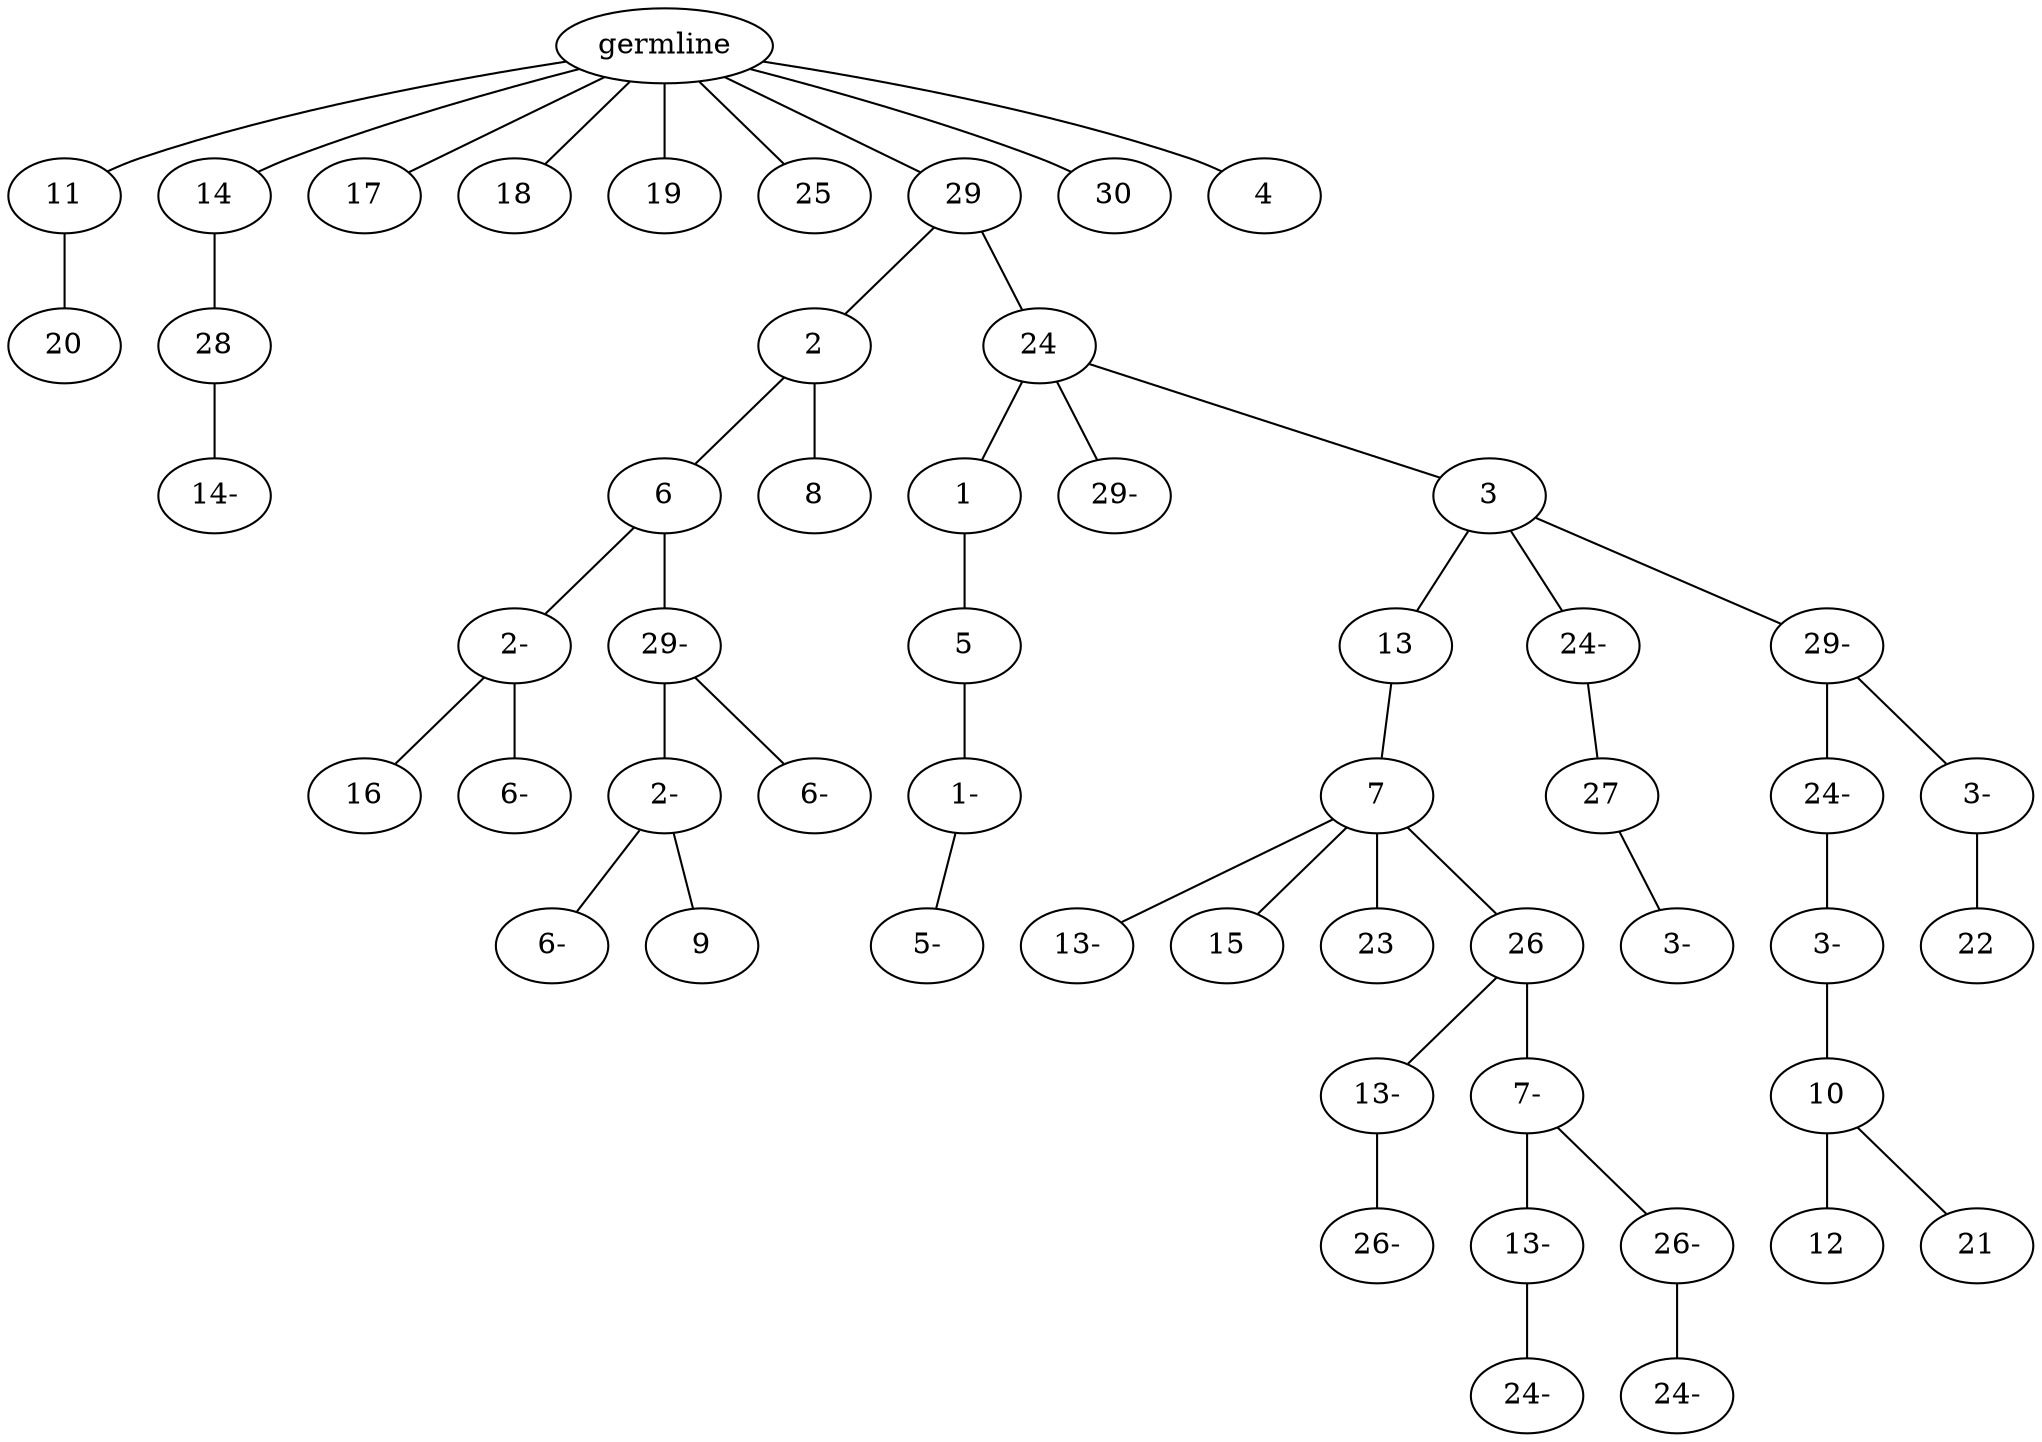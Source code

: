 graph tree {
    "140244572558864" [label="germline"];
    "140244572559728" [label="11"];
    "140244572490864" [label="20"];
    "140244572488848" [label="14"];
    "140244572489712" [label="28"];
    "140244572491344" [label="14-"];
    "140244572489760" [label="17"];
    "140244572490432" [label="18"];
    "140244572487984" [label="19"];
    "140244572490000" [label="25"];
    "140244572490528" [label="29"];
    "140244572488128" [label="2"];
    "140244572456320" [label="6"];
    "140244572457328" [label="2-"];
    "140244572457616" [label="16"];
    "140244572458768" [label="6-"];
    "140244572458816" [label="29-"];
    "140244572456368" [label="2-"];
    "140244572456080" [label="6-"];
    "140244572457472" [label="9"];
    "140244572456752" [label="6-"];
    "140244572456800" [label="8"];
    "140244572489328" [label="24"];
    "140244572457376" [label="1"];
    "140244572456512" [label="5"];
    "140244572457808" [label="1-"];
    "140244572456992" [label="5-"];
    "140244572456848" [label="29-"];
    "140244572455744" [label="3"];
    "140244572455216" [label="13"];
    "140244572455072" [label="7"];
    "140244572458720" [label="13-"];
    "140244572456128" [label="15"];
    "140244572457040" [label="23"];
    "140244572457904" [label="26"];
    "140244572458048" [label="13-"];
    "140244572456272" [label="26-"];
    "140244572455168" [label="7-"];
    "140244572455888" [label="13-"];
    "140244572052880" [label="24-"];
    "140244572457568" [label="26-"];
    "140244572409328" [label="24-"];
    "140244572455648" [label="24-"];
    "140244572458624" [label="27"];
    "140244572455360" [label="3-"];
    "140244572458288" [label="29-"];
    "140244572458096" [label="24-"];
    "140244572408800" [label="3-"];
    "140244572409424" [label="10"];
    "140244572405920" [label="12"];
    "140244572406976" [label="21"];
    "140244572458384" [label="3-"];
    "140244572409184" [label="22"];
    "140244572488176" [label="30"];
    "140244572981328" [label="4"];
    "140244572558864" -- "140244572559728";
    "140244572558864" -- "140244572488848";
    "140244572558864" -- "140244572489760";
    "140244572558864" -- "140244572490432";
    "140244572558864" -- "140244572487984";
    "140244572558864" -- "140244572490000";
    "140244572558864" -- "140244572490528";
    "140244572558864" -- "140244572488176";
    "140244572558864" -- "140244572981328";
    "140244572559728" -- "140244572490864";
    "140244572488848" -- "140244572489712";
    "140244572489712" -- "140244572491344";
    "140244572490528" -- "140244572488128";
    "140244572490528" -- "140244572489328";
    "140244572488128" -- "140244572456320";
    "140244572488128" -- "140244572456800";
    "140244572456320" -- "140244572457328";
    "140244572456320" -- "140244572458816";
    "140244572457328" -- "140244572457616";
    "140244572457328" -- "140244572458768";
    "140244572458816" -- "140244572456368";
    "140244572458816" -- "140244572456752";
    "140244572456368" -- "140244572456080";
    "140244572456368" -- "140244572457472";
    "140244572489328" -- "140244572457376";
    "140244572489328" -- "140244572456848";
    "140244572489328" -- "140244572455744";
    "140244572457376" -- "140244572456512";
    "140244572456512" -- "140244572457808";
    "140244572457808" -- "140244572456992";
    "140244572455744" -- "140244572455216";
    "140244572455744" -- "140244572455648";
    "140244572455744" -- "140244572458288";
    "140244572455216" -- "140244572455072";
    "140244572455072" -- "140244572458720";
    "140244572455072" -- "140244572456128";
    "140244572455072" -- "140244572457040";
    "140244572455072" -- "140244572457904";
    "140244572457904" -- "140244572458048";
    "140244572457904" -- "140244572455168";
    "140244572458048" -- "140244572456272";
    "140244572455168" -- "140244572455888";
    "140244572455168" -- "140244572457568";
    "140244572455888" -- "140244572052880";
    "140244572457568" -- "140244572409328";
    "140244572455648" -- "140244572458624";
    "140244572458624" -- "140244572455360";
    "140244572458288" -- "140244572458096";
    "140244572458288" -- "140244572458384";
    "140244572458096" -- "140244572408800";
    "140244572408800" -- "140244572409424";
    "140244572409424" -- "140244572405920";
    "140244572409424" -- "140244572406976";
    "140244572458384" -- "140244572409184";
}
